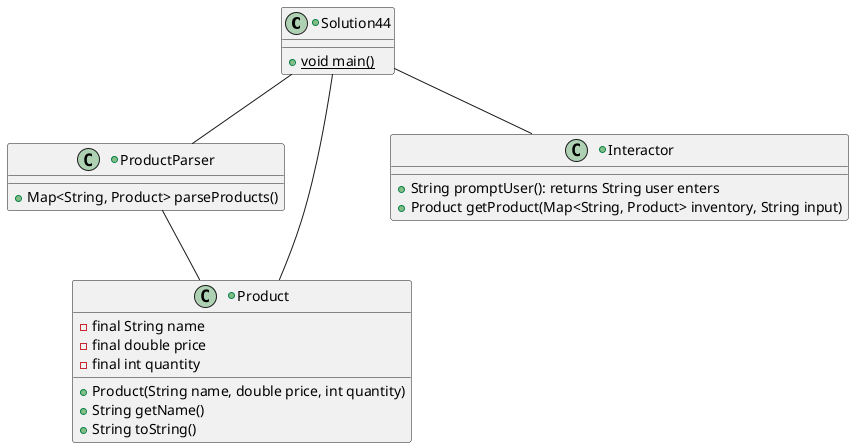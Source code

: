 @startuml
'https://plantuml.com/class-diagram

+class Solution44{
+{static} void main()
}

+class ProductParser{
+Map<String, Product> parseProducts()
}

+class Product{
-final String name
-final double price
-final int quantity
+Product(String name, double price, int quantity)
+String getName()
+String toString()
}

+class Interactor{
+String promptUser(): returns String user enters
+Product getProduct(Map<String, Product> inventory, String input)
}

Solution44 -- ProductParser
Solution44 -- Interactor
Solution44 -- Product
ProductParser -- Product



@enduml